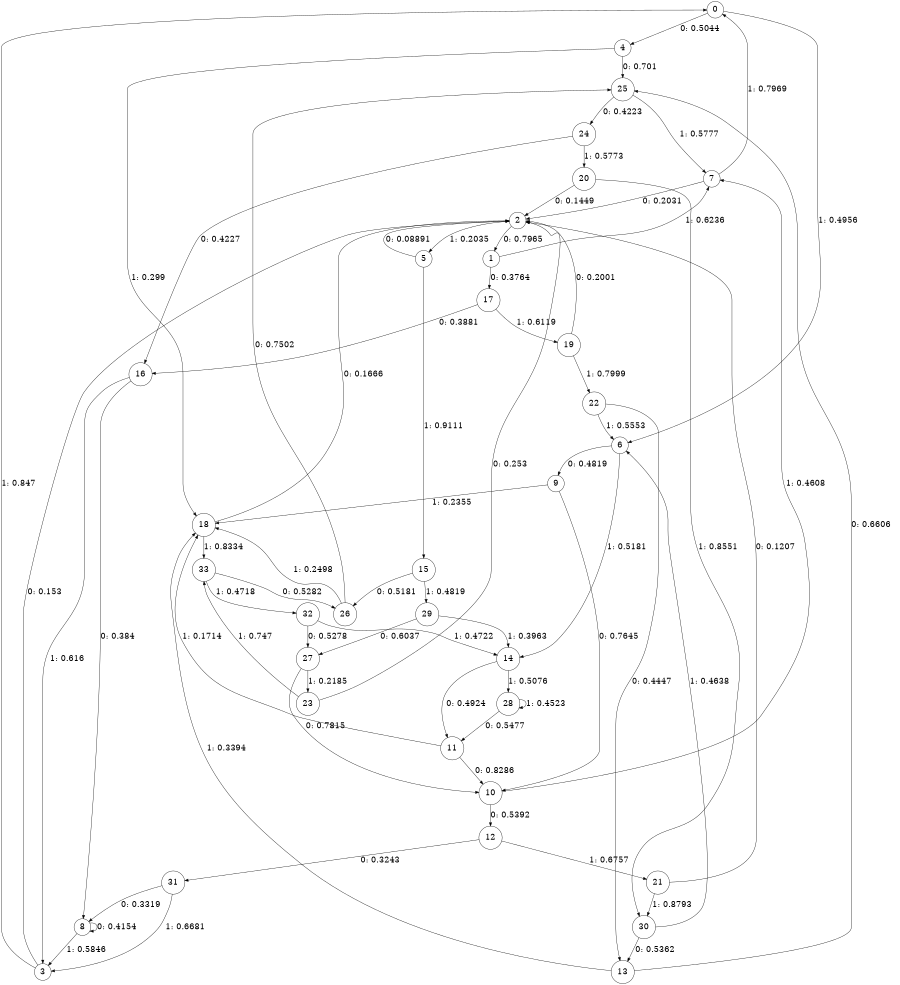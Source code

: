 digraph "ch6concat_phase3_L7" {
size = "6,8.5";
ratio = "fill";
node [shape = circle];
node [fontsize = 24];
edge [fontsize = 24];
0 -> 4 [label = "0: 0.5044   "];
0 -> 6 [label = "1: 0.4956   "];
1 -> 17 [label = "0: 0.3764   "];
1 -> 7 [label = "1: 0.6236   "];
2 -> 1 [label = "0: 0.7965   "];
2 -> 5 [label = "1: 0.2035   "];
3 -> 2 [label = "0: 0.153    "];
3 -> 0 [label = "1: 0.847    "];
4 -> 25 [label = "0: 0.701    "];
4 -> 18 [label = "1: 0.299    "];
5 -> 2 [label = "0: 0.08891  "];
5 -> 15 [label = "1: 0.9111   "];
6 -> 9 [label = "0: 0.4819   "];
6 -> 14 [label = "1: 0.5181   "];
7 -> 2 [label = "0: 0.2031   "];
7 -> 0 [label = "1: 0.7969   "];
8 -> 8 [label = "0: 0.4154   "];
8 -> 3 [label = "1: 0.5846   "];
9 -> 10 [label = "0: 0.7645   "];
9 -> 18 [label = "1: 0.2355   "];
10 -> 12 [label = "0: 0.5392   "];
10 -> 7 [label = "1: 0.4608   "];
11 -> 10 [label = "0: 0.8286   "];
11 -> 18 [label = "1: 0.1714   "];
12 -> 31 [label = "0: 0.3243   "];
12 -> 21 [label = "1: 0.6757   "];
13 -> 25 [label = "0: 0.6606   "];
13 -> 18 [label = "1: 0.3394   "];
14 -> 11 [label = "0: 0.4924   "];
14 -> 28 [label = "1: 0.5076   "];
15 -> 26 [label = "0: 0.5181   "];
15 -> 29 [label = "1: 0.4819   "];
16 -> 8 [label = "0: 0.384    "];
16 -> 3 [label = "1: 0.616    "];
17 -> 16 [label = "0: 0.3881   "];
17 -> 19 [label = "1: 0.6119   "];
18 -> 2 [label = "0: 0.1666   "];
18 -> 33 [label = "1: 0.8334   "];
19 -> 2 [label = "0: 0.2001   "];
19 -> 22 [label = "1: 0.7999   "];
20 -> 2 [label = "0: 0.1449   "];
20 -> 30 [label = "1: 0.8551   "];
21 -> 2 [label = "0: 0.1207   "];
21 -> 30 [label = "1: 0.8793   "];
22 -> 13 [label = "0: 0.4447   "];
22 -> 6 [label = "1: 0.5553   "];
23 -> 2 [label = "0: 0.253    "];
23 -> 33 [label = "1: 0.747    "];
24 -> 16 [label = "0: 0.4227   "];
24 -> 20 [label = "1: 0.5773   "];
25 -> 24 [label = "0: 0.4223   "];
25 -> 7 [label = "1: 0.5777   "];
26 -> 25 [label = "0: 0.7502   "];
26 -> 18 [label = "1: 0.2498   "];
27 -> 10 [label = "0: 0.7815   "];
27 -> 23 [label = "1: 0.2185   "];
28 -> 11 [label = "0: 0.5477   "];
28 -> 28 [label = "1: 0.4523   "];
29 -> 27 [label = "0: 0.6037   "];
29 -> 14 [label = "1: 0.3963   "];
30 -> 13 [label = "0: 0.5362   "];
30 -> 6 [label = "1: 0.4638   "];
31 -> 8 [label = "0: 0.3319   "];
31 -> 3 [label = "1: 0.6681   "];
32 -> 27 [label = "0: 0.5278   "];
32 -> 14 [label = "1: 0.4722   "];
33 -> 26 [label = "0: 0.5282   "];
33 -> 32 [label = "1: 0.4718   "];
}